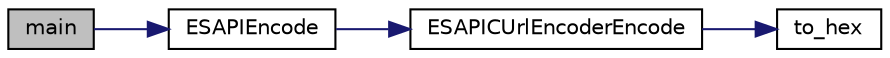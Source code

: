 digraph G
{
  edge [fontname="Helvetica",fontsize="10",labelfontname="Helvetica",labelfontsize="10"];
  node [fontname="Helvetica",fontsize="10",shape=record];
  rankdir=LR;
  Node1 [label="main",height=0.2,width=0.4,color="black", fillcolor="grey75", style="filled" fontcolor="black"];
  Node1 -> Node2 [color="midnightblue",fontsize="10",style="solid"];
  Node2 [label="ESAPIEncode",height=0.2,width=0.4,color="black", fillcolor="white", style="filled",URL="$_e_s_a_p_i_c_encoder_8c.html#a452d1773180a64b14c95a47686847737",tooltip="This function is used to encode the given string and return the resultant encoded string..."];
  Node2 -> Node3 [color="midnightblue",fontsize="10",style="solid"];
  Node3 [label="ESAPICUrlEncoderEncode",height=0.2,width=0.4,color="black", fillcolor="white", style="filled",URL="$_e_s_a_p_i_c_url_encoder_8c.html#ad730b879e9ba0a6bbc8c632731bfdd82",tooltip="Returns a url-encoded version of the given input string."];
  Node3 -> Node4 [color="midnightblue",fontsize="10",style="solid"];
  Node4 [label="to_hex",height=0.2,width=0.4,color="black", fillcolor="white", style="filled",URL="$_e_s_a_p_i_c_auxiliary_functions_8c.html#a2729474e3f010e609583b6d3eef22e1a",tooltip="Converts an integer value to its hex character."];
}
